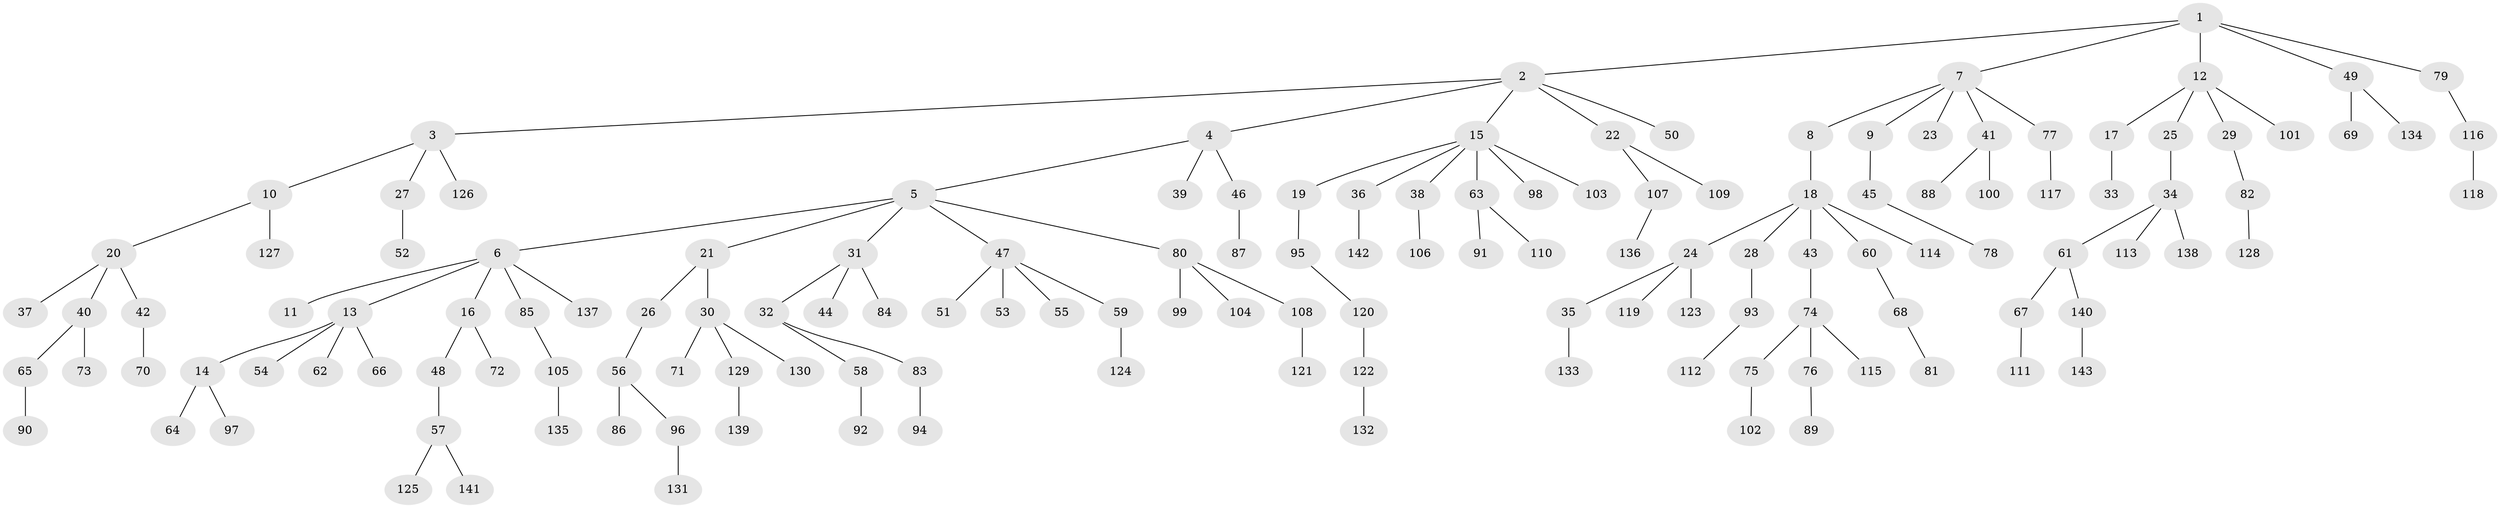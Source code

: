 // coarse degree distribution, {9: 0.014084507042253521, 4: 0.09859154929577464, 11: 0.014084507042253521, 6: 0.028169014084507043, 2: 0.14084507042253522, 3: 0.07042253521126761, 1: 0.6338028169014085}
// Generated by graph-tools (version 1.1) at 2025/19/03/04/25 18:19:06]
// undirected, 143 vertices, 142 edges
graph export_dot {
graph [start="1"]
  node [color=gray90,style=filled];
  1;
  2;
  3;
  4;
  5;
  6;
  7;
  8;
  9;
  10;
  11;
  12;
  13;
  14;
  15;
  16;
  17;
  18;
  19;
  20;
  21;
  22;
  23;
  24;
  25;
  26;
  27;
  28;
  29;
  30;
  31;
  32;
  33;
  34;
  35;
  36;
  37;
  38;
  39;
  40;
  41;
  42;
  43;
  44;
  45;
  46;
  47;
  48;
  49;
  50;
  51;
  52;
  53;
  54;
  55;
  56;
  57;
  58;
  59;
  60;
  61;
  62;
  63;
  64;
  65;
  66;
  67;
  68;
  69;
  70;
  71;
  72;
  73;
  74;
  75;
  76;
  77;
  78;
  79;
  80;
  81;
  82;
  83;
  84;
  85;
  86;
  87;
  88;
  89;
  90;
  91;
  92;
  93;
  94;
  95;
  96;
  97;
  98;
  99;
  100;
  101;
  102;
  103;
  104;
  105;
  106;
  107;
  108;
  109;
  110;
  111;
  112;
  113;
  114;
  115;
  116;
  117;
  118;
  119;
  120;
  121;
  122;
  123;
  124;
  125;
  126;
  127;
  128;
  129;
  130;
  131;
  132;
  133;
  134;
  135;
  136;
  137;
  138;
  139;
  140;
  141;
  142;
  143;
  1 -- 2;
  1 -- 7;
  1 -- 12;
  1 -- 49;
  1 -- 79;
  2 -- 3;
  2 -- 4;
  2 -- 15;
  2 -- 22;
  2 -- 50;
  3 -- 10;
  3 -- 27;
  3 -- 126;
  4 -- 5;
  4 -- 39;
  4 -- 46;
  5 -- 6;
  5 -- 21;
  5 -- 31;
  5 -- 47;
  5 -- 80;
  6 -- 11;
  6 -- 13;
  6 -- 16;
  6 -- 85;
  6 -- 137;
  7 -- 8;
  7 -- 9;
  7 -- 23;
  7 -- 41;
  7 -- 77;
  8 -- 18;
  9 -- 45;
  10 -- 20;
  10 -- 127;
  12 -- 17;
  12 -- 25;
  12 -- 29;
  12 -- 101;
  13 -- 14;
  13 -- 54;
  13 -- 62;
  13 -- 66;
  14 -- 64;
  14 -- 97;
  15 -- 19;
  15 -- 36;
  15 -- 38;
  15 -- 63;
  15 -- 98;
  15 -- 103;
  16 -- 48;
  16 -- 72;
  17 -- 33;
  18 -- 24;
  18 -- 28;
  18 -- 43;
  18 -- 60;
  18 -- 114;
  19 -- 95;
  20 -- 37;
  20 -- 40;
  20 -- 42;
  21 -- 26;
  21 -- 30;
  22 -- 107;
  22 -- 109;
  24 -- 35;
  24 -- 119;
  24 -- 123;
  25 -- 34;
  26 -- 56;
  27 -- 52;
  28 -- 93;
  29 -- 82;
  30 -- 71;
  30 -- 129;
  30 -- 130;
  31 -- 32;
  31 -- 44;
  31 -- 84;
  32 -- 58;
  32 -- 83;
  34 -- 61;
  34 -- 113;
  34 -- 138;
  35 -- 133;
  36 -- 142;
  38 -- 106;
  40 -- 65;
  40 -- 73;
  41 -- 88;
  41 -- 100;
  42 -- 70;
  43 -- 74;
  45 -- 78;
  46 -- 87;
  47 -- 51;
  47 -- 53;
  47 -- 55;
  47 -- 59;
  48 -- 57;
  49 -- 69;
  49 -- 134;
  56 -- 86;
  56 -- 96;
  57 -- 125;
  57 -- 141;
  58 -- 92;
  59 -- 124;
  60 -- 68;
  61 -- 67;
  61 -- 140;
  63 -- 91;
  63 -- 110;
  65 -- 90;
  67 -- 111;
  68 -- 81;
  74 -- 75;
  74 -- 76;
  74 -- 115;
  75 -- 102;
  76 -- 89;
  77 -- 117;
  79 -- 116;
  80 -- 99;
  80 -- 104;
  80 -- 108;
  82 -- 128;
  83 -- 94;
  85 -- 105;
  93 -- 112;
  95 -- 120;
  96 -- 131;
  105 -- 135;
  107 -- 136;
  108 -- 121;
  116 -- 118;
  120 -- 122;
  122 -- 132;
  129 -- 139;
  140 -- 143;
}

